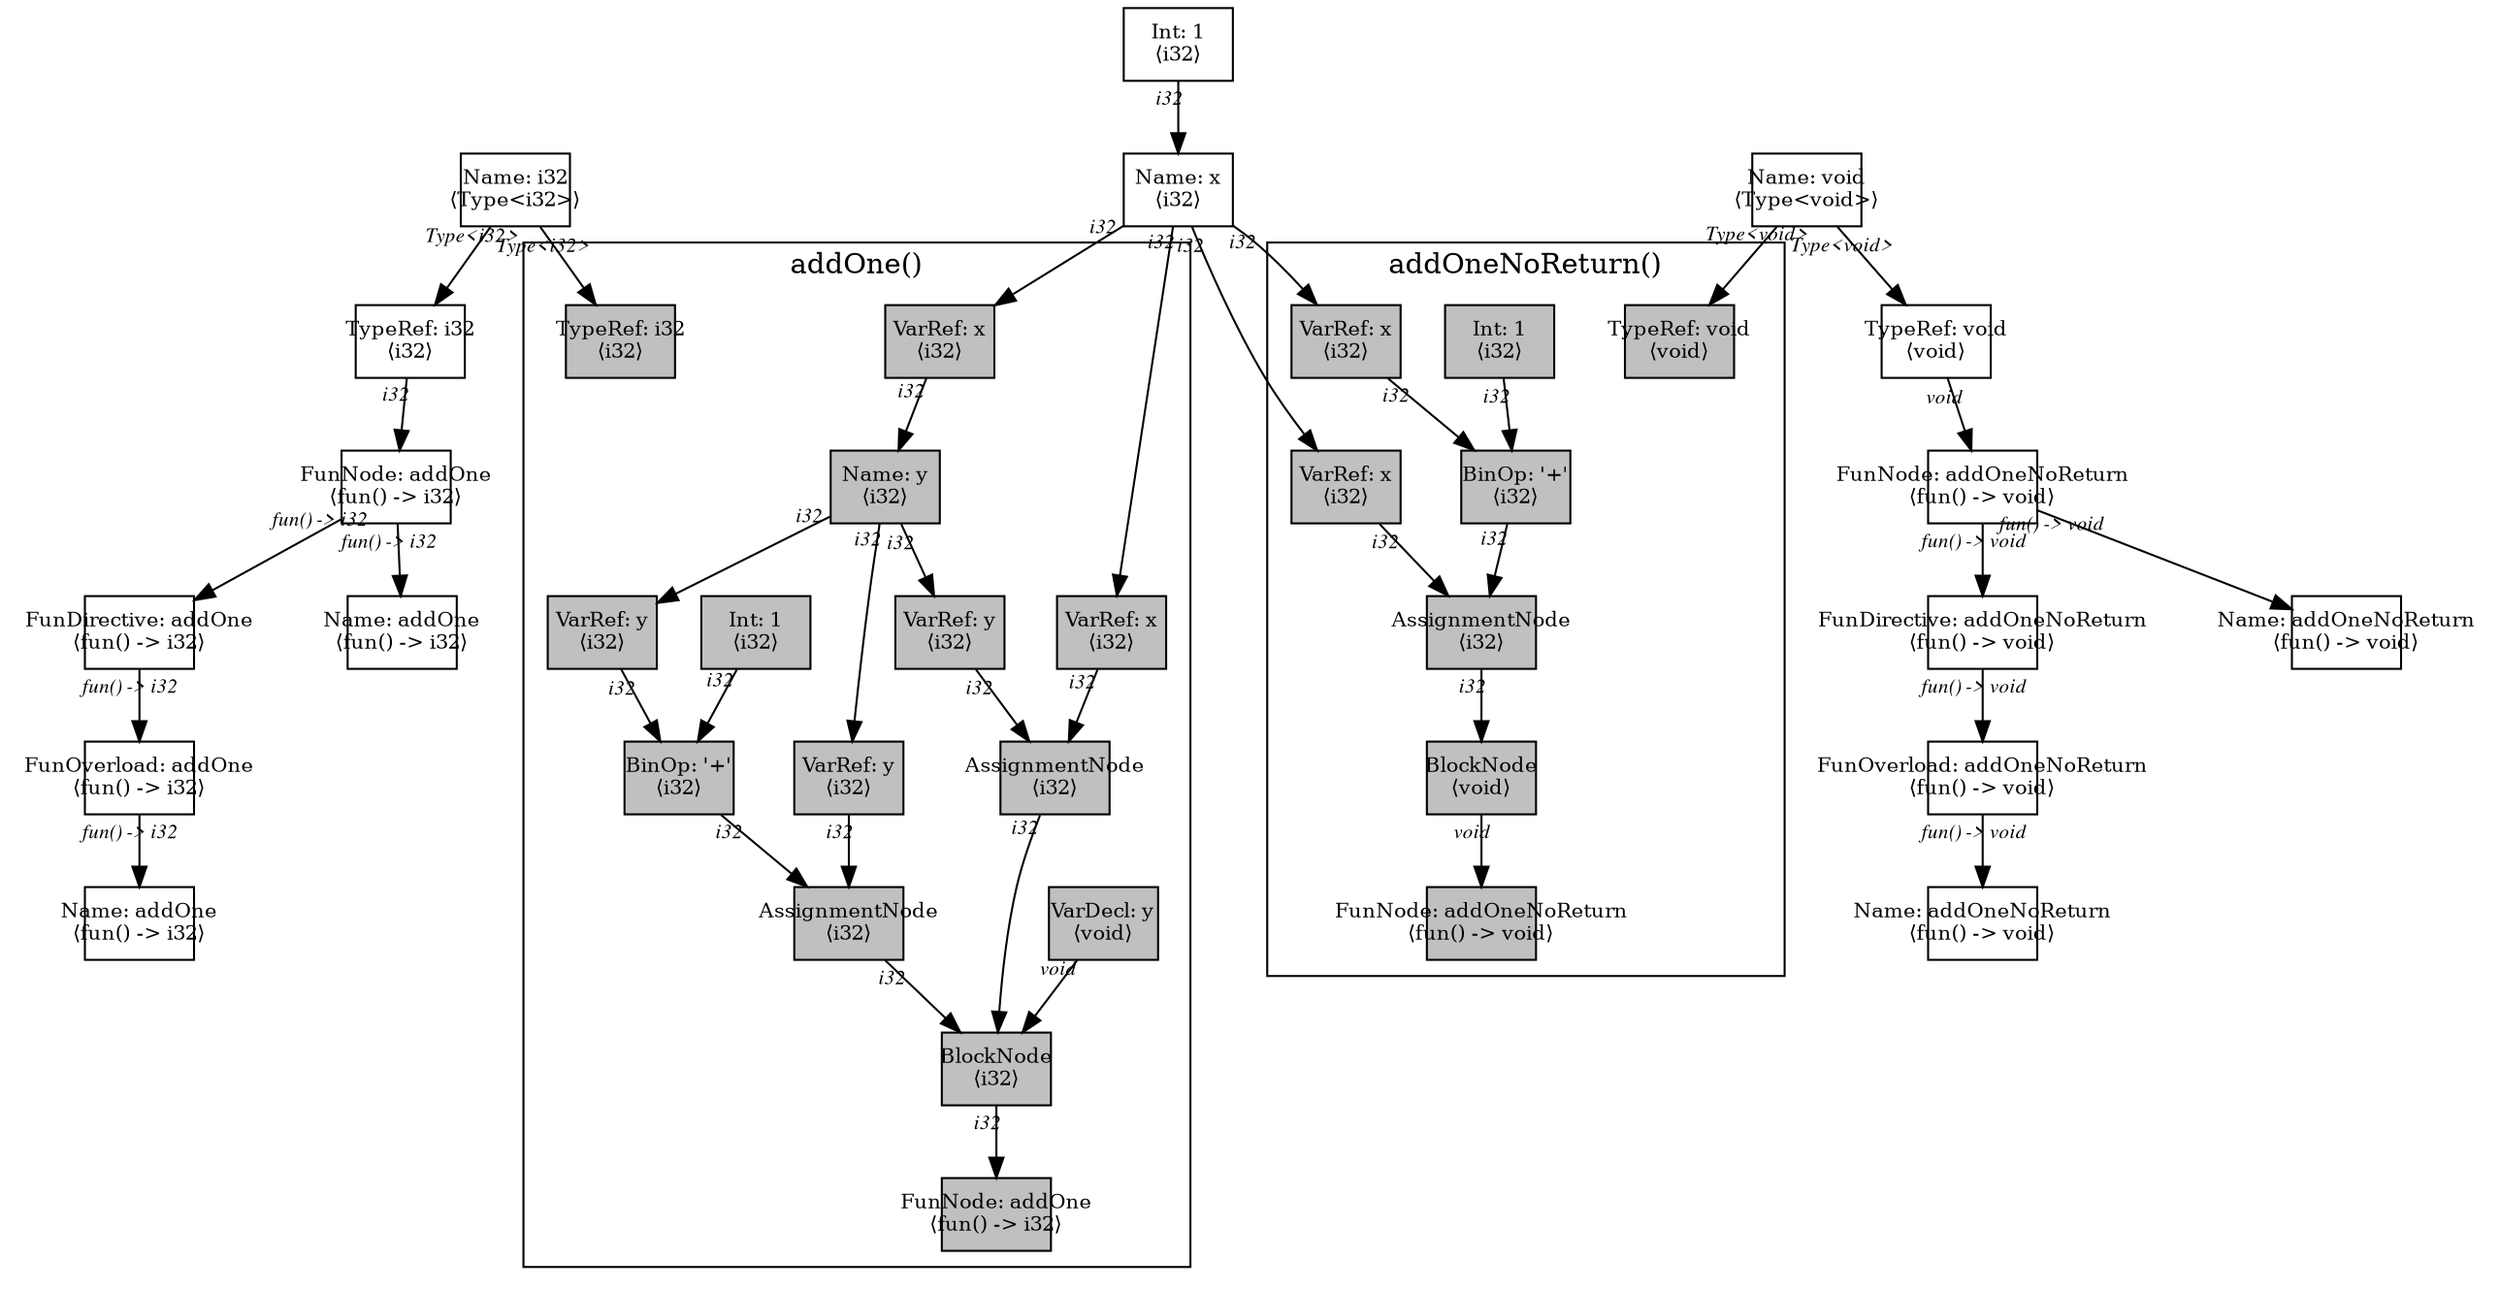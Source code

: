 digraph Document {
  node [shape=box,fixedsize=shape fontsize=10]
  1 [label="Name: i32\n⟨Type<i32>⟩", fillcolor=grey];
  2 [label="Name: void\n⟨Type<void>⟩", fillcolor=grey];
  3 [label="Name: x\n⟨i32⟩", fillcolor=grey];
  4 [label="Int: 1\n⟨i32⟩", fillcolor=grey];
  5 [label="FunOverload: addOne\n⟨fun() -> i32⟩", fillcolor=grey];
  6 [label="FunDirective: addOne\n⟨fun() -> i32⟩", fillcolor=grey];
  7 [label="FunNode: addOne\n⟨fun() -> i32⟩", fillcolor=grey];
  8 [label="TypeRef: i32\n⟨i32⟩", fillcolor=grey];
  9 [label="Name: addOne\n⟨fun() -> i32⟩", fillcolor=grey];
  10 [label="Name: addOne\n⟨fun() -> i32⟩", fillcolor=grey];
  11 [label="FunOverload: addOneNoReturn\n⟨fun() -> void⟩", fillcolor=grey];
  12 [label="FunDirective: addOneNoReturn\n⟨fun() -> void⟩", fillcolor=grey];
  13 [label="FunNode: addOneNoReturn\n⟨fun() -> void⟩", fillcolor=grey];
  14 [label="TypeRef: void\n⟨void⟩", fillcolor=grey];
  15 [label="Name: addOneNoReturn\n⟨fun() -> void⟩", fillcolor=grey];
  16 [label="Name: addOneNoReturn\n⟨fun() -> void⟩", fillcolor=grey];
  subgraph cluster0 {
    node [style=filled, fillcolor=grey];
    17 [label="BlockNode\n⟨i32⟩", fillcolor=grey];
    18 [label="VarDecl: y\n⟨void⟩", fillcolor=grey];
    19 [label="Name: y\n⟨i32⟩", fillcolor=grey];
    20 [label="VarRef: x\n⟨i32⟩", fillcolor=grey];
    21 [label="AssignmentNode\n⟨i32⟩", fillcolor=grey];
    22 [label="VarRef: y\n⟨i32⟩", fillcolor=grey];
    23 [label="BinOp: '+'\n⟨i32⟩", fillcolor=grey];
    24 [label="VarRef: y\n⟨i32⟩", fillcolor=grey];
    25 [label="Int: 1\n⟨i32⟩", fillcolor=grey];
    26 [label="AssignmentNode\n⟨i32⟩", fillcolor=grey];
    27 [label="VarRef: x\n⟨i32⟩", fillcolor=grey];
    28 [label="VarRef: y\n⟨i32⟩", fillcolor=grey];
    29 [label="FunNode: addOne\n⟨fun() -> i32⟩", fillcolor=grey];
    30 [label="TypeRef: i32\n⟨i32⟩", fillcolor=grey];
    17 -> 29[taillabel="i32" labeldistance="1" fontname="times  italic" fontsize = 10 color="black" ];
    18 -> 17[taillabel="void" labeldistance="1" fontname="times  italic" fontsize = 10 color="black" ];
    19 -> 22[taillabel="i32" labeldistance="1" fontname="times  italic" fontsize = 10 color="black" ];
    19 -> 24[taillabel="i32" labeldistance="1" fontname="times  italic" fontsize = 10 color="black" ];
    19 -> 28[taillabel="i32" labeldistance="1" fontname="times  italic" fontsize = 10 color="black" ];
    20 -> 19[taillabel="i32" labeldistance="1" fontname="times  italic" fontsize = 10 color="black" ];
    21 -> 17[taillabel="i32" labeldistance="1" fontname="times  italic" fontsize = 10 color="black" ];
    22 -> 21[taillabel="i32" labeldistance="1" fontname="times  italic" fontsize = 10 color="black" ];
    23 -> 21[taillabel="i32" labeldistance="1" fontname="times  italic" fontsize = 10 color="black" ];
    24 -> 23[taillabel="i32" labeldistance="1" fontname="times  italic" fontsize = 10 color="black" ];
    25 -> 23[taillabel="i32" labeldistance="1" fontname="times  italic" fontsize = 10 color="black" ];
    26 -> 17[taillabel="i32" labeldistance="1" fontname="times  italic" fontsize = 10 color="black" ];
    27 -> 26[taillabel="i32" labeldistance="1" fontname="times  italic" fontsize = 10 color="black" ];
    28 -> 26[taillabel="i32" labeldistance="1" fontname="times  italic" fontsize = 10 color="black" ];
  label = "addOne()";
}
  subgraph cluster1 {
    node [style=filled, fillcolor=grey];
    31 [label="BlockNode\n⟨void⟩", fillcolor=grey];
    32 [label="AssignmentNode\n⟨i32⟩", fillcolor=grey];
    33 [label="VarRef: x\n⟨i32⟩", fillcolor=grey];
    34 [label="BinOp: '+'\n⟨i32⟩", fillcolor=grey];
    35 [label="VarRef: x\n⟨i32⟩", fillcolor=grey];
    36 [label="Int: 1\n⟨i32⟩", fillcolor=grey];
    37 [label="FunNode: addOneNoReturn\n⟨fun() -> void⟩", fillcolor=grey];
    38 [label="TypeRef: void\n⟨void⟩", fillcolor=grey];
    31 -> 37[taillabel="void" labeldistance="1" fontname="times  italic" fontsize = 10 color="black" ];
    32 -> 31[taillabel="i32" labeldistance="1" fontname="times  italic" fontsize = 10 color="black" ];
    33 -> 32[taillabel="i32" labeldistance="1" fontname="times  italic" fontsize = 10 color="black" ];
    34 -> 32[taillabel="i32" labeldistance="1" fontname="times  italic" fontsize = 10 color="black" ];
    35 -> 34[taillabel="i32" labeldistance="1" fontname="times  italic" fontsize = 10 color="black" ];
    36 -> 34[taillabel="i32" labeldistance="1" fontname="times  italic" fontsize = 10 color="black" ];
  label = "addOneNoReturn()";
}
  1 -> 8[taillabel="Type<i32>" labeldistance="1" fontname="times  italic" fontsize = 10 color="black" ];
  1 -> 30[taillabel="Type<i32>" labeldistance="1" fontname="times  italic" fontsize = 10 color="black" ];
  2 -> 14[taillabel="Type<void>" labeldistance="1" fontname="times  italic" fontsize = 10 color="black" ];
  2 -> 38[taillabel="Type<void>" labeldistance="1" fontname="times  italic" fontsize = 10 color="black" ];
  3 -> 20[taillabel="i32" labeldistance="1" fontname="times  italic" fontsize = 10 color="black" ];
  3 -> 27[taillabel="i32" labeldistance="1" fontname="times  italic" fontsize = 10 color="black" ];
  3 -> 33[taillabel="i32" labeldistance="1" fontname="times  italic" fontsize = 10 color="black" ];
  3 -> 35[taillabel="i32" labeldistance="1" fontname="times  italic" fontsize = 10 color="black" ];
  4 -> 3[taillabel="i32" labeldistance="1" fontname="times  italic" fontsize = 10 color="black" ];
  5 -> 10[taillabel="fun() -> i32" labeldistance="1" fontname="times  italic" fontsize = 10 color="black" ];
  6 -> 5[taillabel="fun() -> i32" labeldistance="1" fontname="times  italic" fontsize = 10 color="black" ];
  7 -> 9[taillabel="fun() -> i32" labeldistance="1" fontname="times  italic" fontsize = 10 color="black" ];
  7 -> 6[taillabel="fun() -> i32" labeldistance="1" fontname="times  italic" fontsize = 10 color="black" ];
  8 -> 7[taillabel="i32" labeldistance="1" fontname="times  italic" fontsize = 10 color="black" ];
  11 -> 16[taillabel="fun() -> void" labeldistance="1" fontname="times  italic" fontsize = 10 color="black" ];
  12 -> 11[taillabel="fun() -> void" labeldistance="1" fontname="times  italic" fontsize = 10 color="black" ];
  13 -> 15[taillabel="fun() -> void" labeldistance="1" fontname="times  italic" fontsize = 10 color="black" ];
  13 -> 12[taillabel="fun() -> void" labeldistance="1" fontname="times  italic" fontsize = 10 color="black" ];
  14 -> 13[taillabel="void" labeldistance="1" fontname="times  italic" fontsize = 10 color="black" ];
  label="";
}
